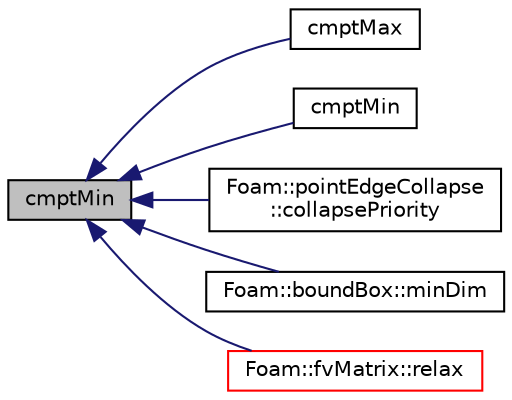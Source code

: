 digraph "cmptMin"
{
  bgcolor="transparent";
  edge [fontname="Helvetica",fontsize="10",labelfontname="Helvetica",labelfontsize="10"];
  node [fontname="Helvetica",fontsize="10",shape=record];
  rankdir="LR";
  Node1 [label="cmptMin",height=0.2,width=0.4,color="black", fillcolor="grey75", style="filled", fontcolor="black"];
  Node1 -> Node2 [dir="back",color="midnightblue",fontsize="10",style="solid",fontname="Helvetica"];
  Node2 [label="cmptMax",height=0.2,width=0.4,color="black",URL="$a10758.html#aca59fea7da6bd6cfe09b8d9a983461c4"];
  Node1 -> Node3 [dir="back",color="midnightblue",fontsize="10",style="solid",fontname="Helvetica"];
  Node3 [label="cmptMin",height=0.2,width=0.4,color="black",URL="$a10758.html#a575b34538838eacc339ad5a51b3d8f2f"];
  Node1 -> Node4 [dir="back",color="midnightblue",fontsize="10",style="solid",fontname="Helvetica"];
  Node4 [label="Foam::pointEdgeCollapse\l::collapsePriority",height=0.2,width=0.4,color="black",URL="$a01879.html#a49de3e99e9760566606ea1c568525739"];
  Node1 -> Node5 [dir="back",color="midnightblue",fontsize="10",style="solid",fontname="Helvetica"];
  Node5 [label="Foam::boundBox::minDim",height=0.2,width=0.4,color="black",URL="$a00154.html#ad1dfd6cea2f7aee3628fe625832397da",tooltip="Smallest length/height/width dimension. "];
  Node1 -> Node6 [dir="back",color="midnightblue",fontsize="10",style="solid",fontname="Helvetica"];
  Node6 [label="Foam::fvMatrix::relax",height=0.2,width=0.4,color="red",URL="$a00877.html#a06343b944c91a56352ebf646011c212e",tooltip="Relax matrix (for steady-state solution). "];
}
